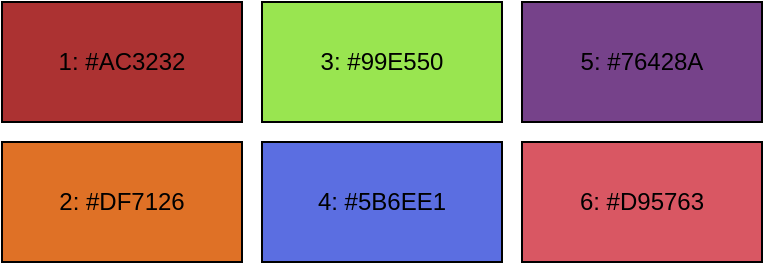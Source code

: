 <mxfile version="16.5.2" type="device"><diagram id="nOks1JJYNFy-RRkhorcF" name="Page-1"><mxGraphModel dx="439" dy="374" grid="1" gridSize="10" guides="1" tooltips="1" connect="1" arrows="1" fold="1" page="1" pageScale="1" pageWidth="827" pageHeight="1169" math="0" shadow="0"><root><mxCell id="0"/><mxCell id="1" parent="0"/><mxCell id="-BCNyT5hbvNGcOTGDC-U-1" value="1: #AC3232" style="rounded=0;whiteSpace=wrap;html=1;fillColor=#AC3232;" parent="1" vertex="1"><mxGeometry x="240" y="330" width="120" height="60" as="geometry"/></mxCell><mxCell id="-BCNyT5hbvNGcOTGDC-U-3" value="2: #DF7126" style="rounded=0;whiteSpace=wrap;html=1;fillColor=#DF7126;" parent="1" vertex="1"><mxGeometry x="240" y="400" width="120" height="60" as="geometry"/></mxCell><mxCell id="-BCNyT5hbvNGcOTGDC-U-4" value="3: #99E550" style="rounded=0;whiteSpace=wrap;html=1;fillColor=#99e550;" parent="1" vertex="1"><mxGeometry x="370" y="330" width="120" height="60" as="geometry"/></mxCell><mxCell id="-BCNyT5hbvNGcOTGDC-U-5" value="4: #5B6EE1" style="rounded=0;whiteSpace=wrap;html=1;fillColor=#5B6EE1;" parent="1" vertex="1"><mxGeometry x="370" y="400" width="120" height="60" as="geometry"/></mxCell><mxCell id="-BCNyT5hbvNGcOTGDC-U-6" value="5:&amp;nbsp;#76428A" style="rounded=0;whiteSpace=wrap;html=1;fillColor=#76428A;" parent="1" vertex="1"><mxGeometry x="500" y="330" width="120" height="60" as="geometry"/></mxCell><mxCell id="-BCNyT5hbvNGcOTGDC-U-8" value="6:&amp;nbsp;#D95763" style="rounded=0;whiteSpace=wrap;html=1;fillColor=#D95763;" parent="1" vertex="1"><mxGeometry x="500" y="400" width="120" height="60" as="geometry"/></mxCell></root></mxGraphModel></diagram></mxfile>